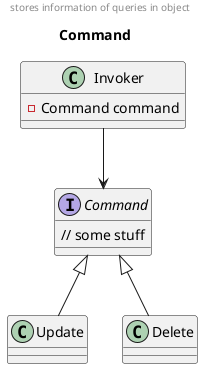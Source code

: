@startuml
title Command
header stores information of queries in object

interface Command {
// some stuff
}

class Update {
}
class Delete {
}

Command <|-- Update
Command <|-- Delete

class Invoker {
- Command command
}

Invoker --> Command

@enduml
